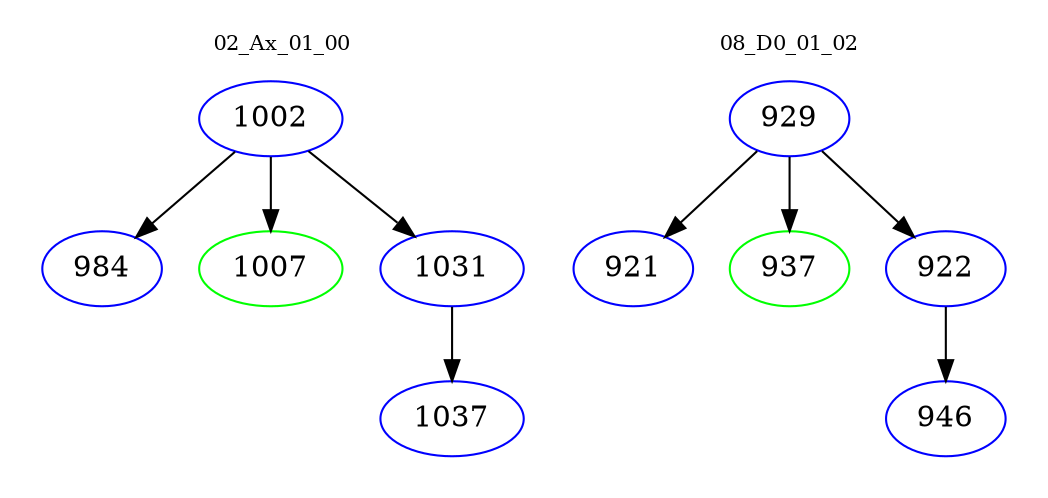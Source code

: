 digraph{
subgraph cluster_0 {
color = white
label = "02_Ax_01_00";
fontsize=10;
T0_1002 [label="1002", color="blue"]
T0_1002 -> T0_984 [color="black"]
T0_984 [label="984", color="blue"]
T0_1002 -> T0_1007 [color="black"]
T0_1007 [label="1007", color="green"]
T0_1002 -> T0_1031 [color="black"]
T0_1031 [label="1031", color="blue"]
T0_1031 -> T0_1037 [color="black"]
T0_1037 [label="1037", color="blue"]
}
subgraph cluster_1 {
color = white
label = "08_D0_01_02";
fontsize=10;
T1_929 [label="929", color="blue"]
T1_929 -> T1_921 [color="black"]
T1_921 [label="921", color="blue"]
T1_929 -> T1_937 [color="black"]
T1_937 [label="937", color="green"]
T1_929 -> T1_922 [color="black"]
T1_922 [label="922", color="blue"]
T1_922 -> T1_946 [color="black"]
T1_946 [label="946", color="blue"]
}
}
